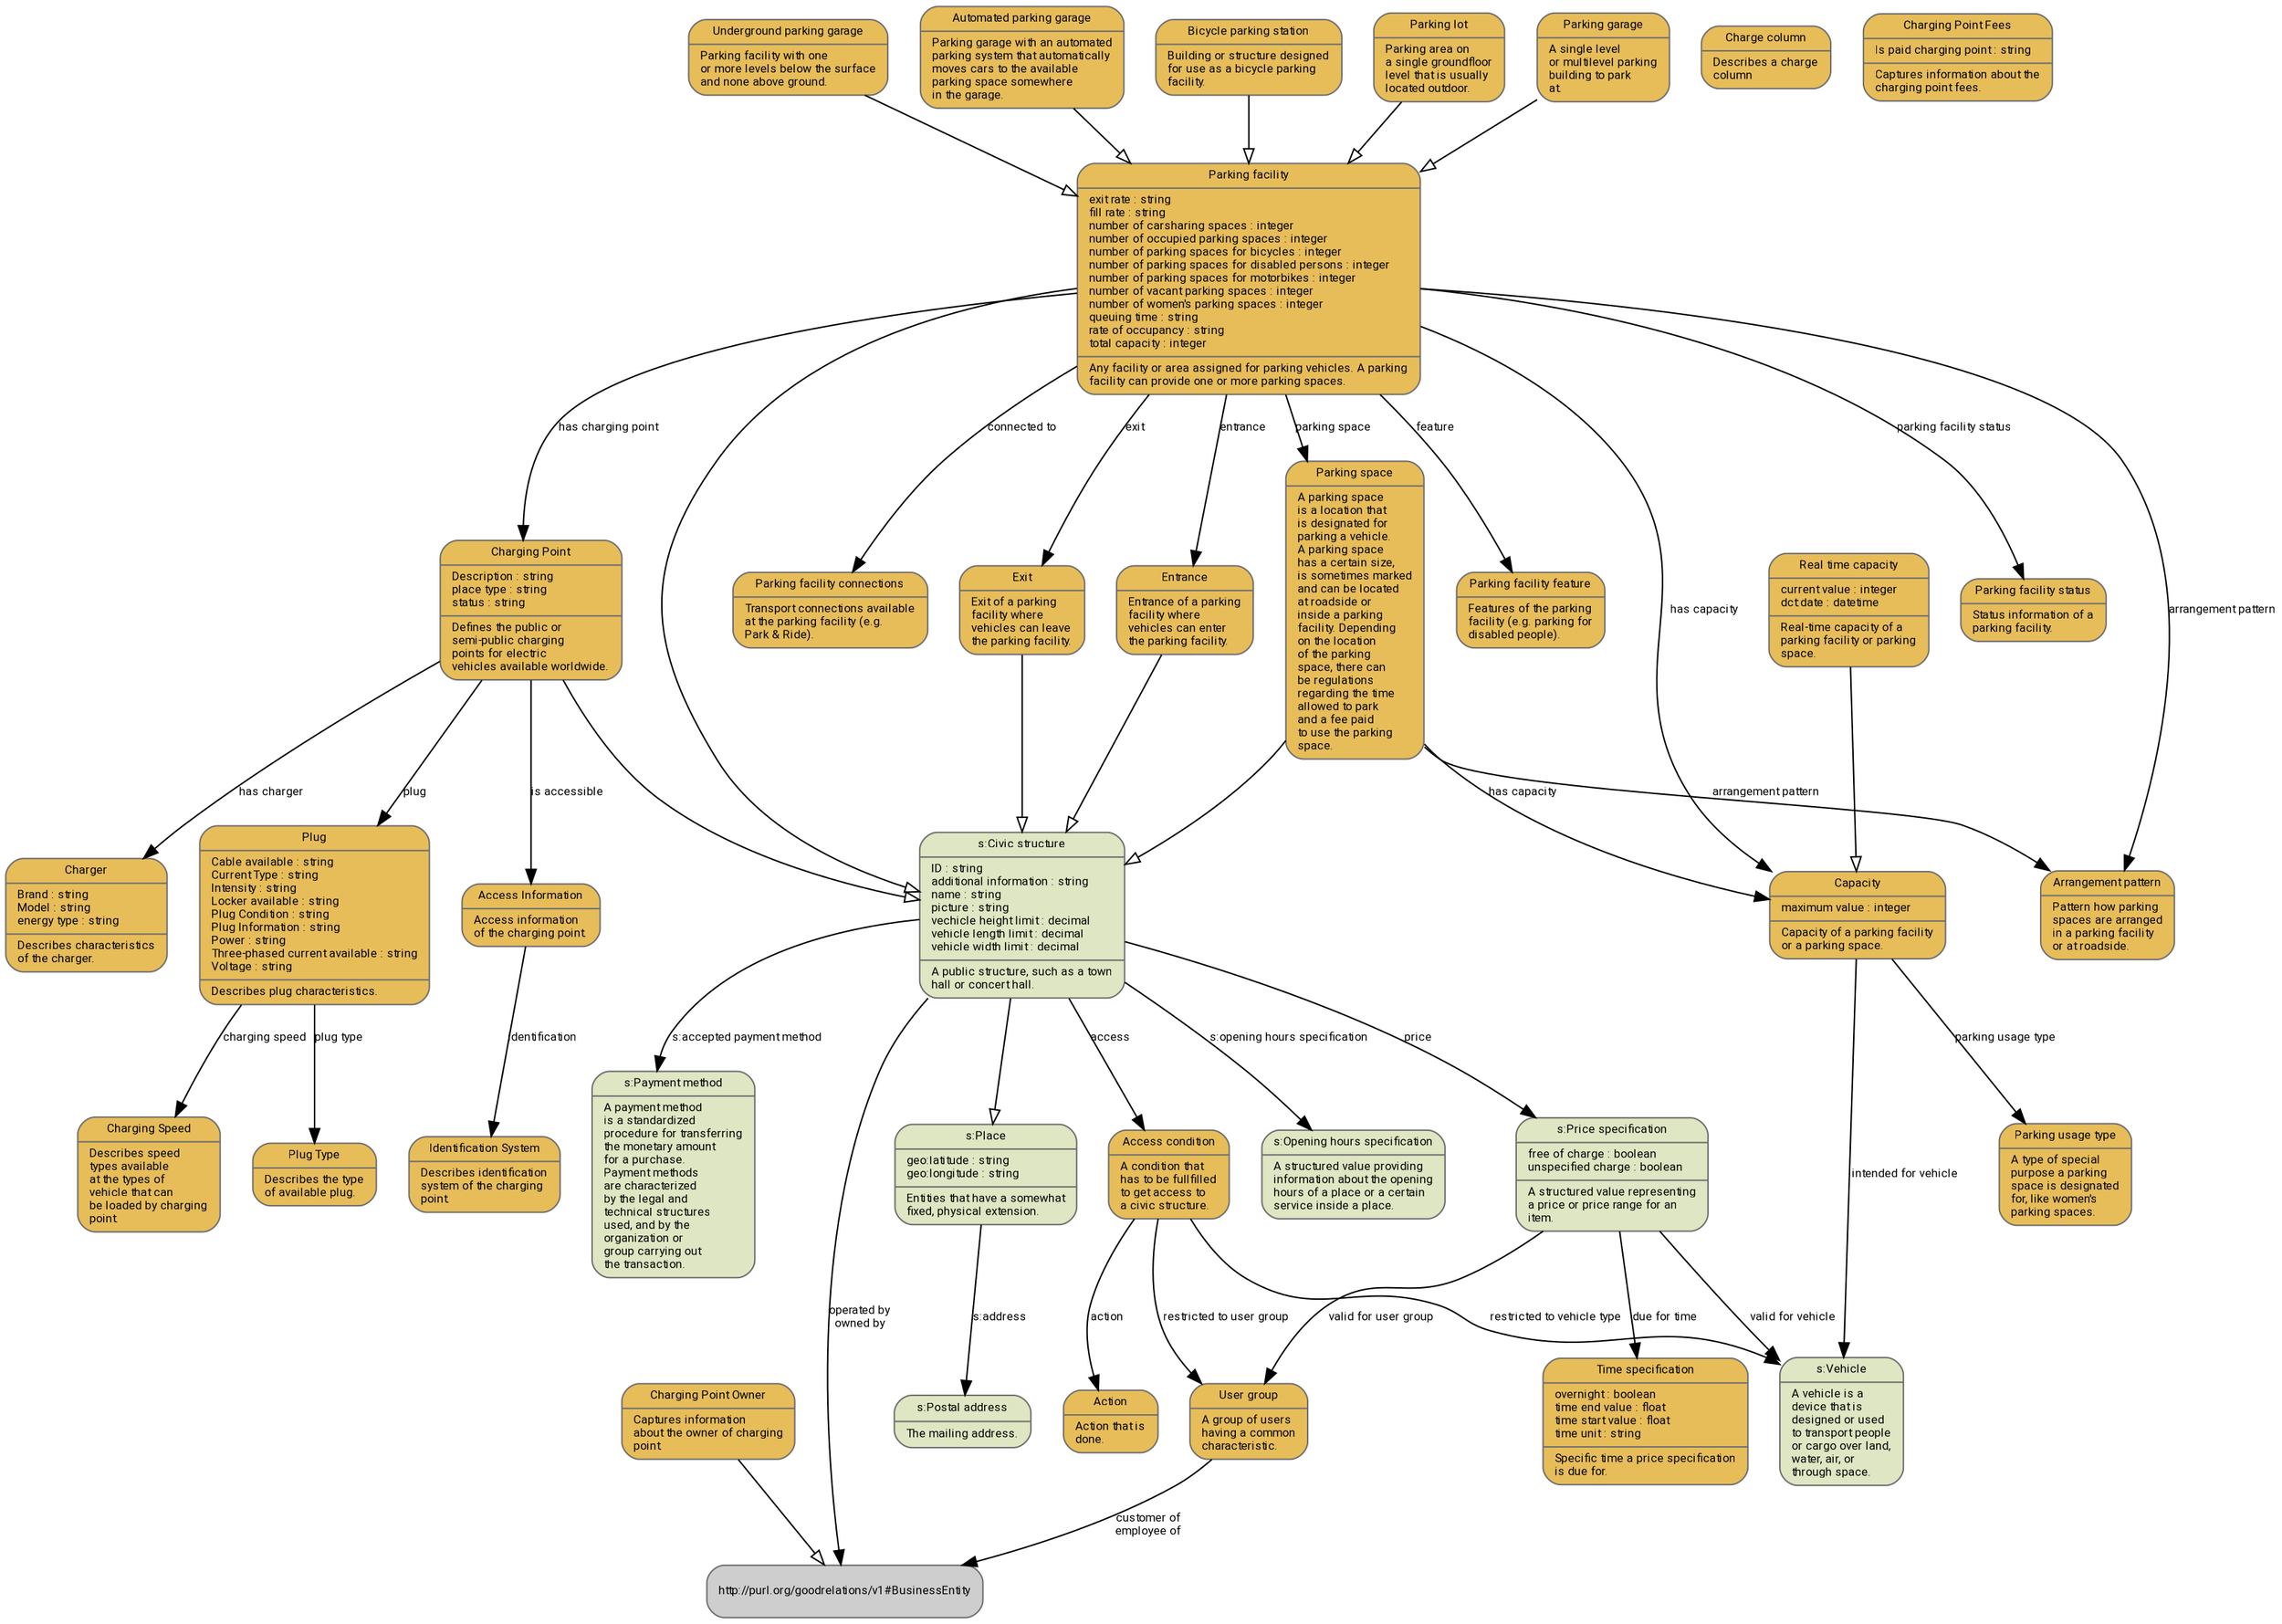 digraph "MobiVoc: Open Mobility Vocabulary" {
        fontname = "Roboto"
        fontsize = 8
        dpi = 300
        overlap=false
        forcelabels=true
        nodesep=0.3
        ratio = fill
        margin=0

        node [
                fontname = "Roboto"
                fontsize = 8
                shape = "Mrecord"
                style=filled
                fontcolor=black
                fillcolor="#CECECE"
                color="#706f6f"
        ]

        edge [
                fontname = "Roboto"
                fontsize = 8
        ]
"http://schema.mobivoc.org/ChargingPoint" [label ="{Charging Point|Description : string\lplace type : string\lstatus : string\l| Defines the public or\lsemi-public charging\lpoints for electric\lvehicles available worldwide.\l}" fillcolor="#E7BD5A"]
"http://schema.mobivoc.org/Capacity" [label ="{Capacity|maximum value : integer\l| Capacity of a parking facility\lor a parking space.\l}" fillcolor="#E7BD5A"]
"http://schema.mobivoc.org/ParkingUsageType" [label ="{Parking usage type|A type of special\lpurpose a parking\lspace is designated\lfor, like women's\lparking spaces.\l}" fillcolor="#E7BD5A"]
"http://schema.org/PostalAddress" [label ="{s:Postal address|The mailing address.\l}" fillcolor="0.2 0.15 0.9"]
"http://schema.mobivoc.org/UserGroup" [label ="{User group|A group of users\lhaving a common\lcharacteristic.\l}" fillcolor="#E7BD5A"]
"http://schema.mobivoc.org/ChargingSpeed" [label ="{Charging Speed|Describes speed\ltypes available\lat the types of\lvehicle that can\lbe loaded by charging\lpoint.\l}" fillcolor="#E7BD5A"]
"http://schema.mobivoc.org/UndergroundParkingGarage" [label ="{Underground parking garage|Parking facility with one\lor more levels below the surface\land none above ground.\l}" fillcolor="#E7BD5A"]
"http://schema.mobivoc.org/ParkingFacilityConnection" [label ="{Parking facility connections|Transport connections available\lat the parking facility (e.g.\lPark & Ride).\l}" fillcolor="#E7BD5A"]
"http://schema.mobivoc.org/ParkingFacilityExit" [label ="{Exit|Exit of a parking\lfacility where\lvehicles can leave\lthe parking facility.\l}" fillcolor="#E7BD5A"]
"http://schema.mobivoc.org/ChargeColumn" [label ="{Charge column|Describes a charge\lcolumn\l}" fillcolor="#E7BD5A"]
"http://schema.mobivoc.org/ParkingFacilityEntrance" [label ="{Entrance|Entrance of a parking\lfacility where\lvehicles can enter\lthe parking facility.\l}" fillcolor="#E7BD5A"]
"http://schema.org/CivicStructure" [label ="{s:Civic structure|ID : string\ladditional information : string\lname : string\lpicture : string\lvechicle height limit : decimal\lvehicle length limit : decimal\lvehicle width limit : decimal\l| A public structure, such as a town\lhall or concert hall.\l}" fillcolor="0.2 0.15 0.9"]
"http://schema.mobivoc.org/IdentificationSystem" [label ="{Identification System|Describes identification\lsystem of the charging\lpoint.\l}" fillcolor="#E7BD5A"]
"http://schema.mobivoc.org/ParkingFacilityFeature" [label ="{Parking facility feature|Features of the parking\lfacility (e.g. parking for\ldisabled people).\l}" fillcolor="#E7BD5A"]
"http://schema.org/Place" [label ="{s:Place|geo:latitude : string\lgeo:longitude : string\l| Entities that have a somewhat\lfixed, physical extension.\l}" fillcolor="0.2 0.15 0.9"]
"http://schema.mobivoc.org/ChargingPointOwner" [label ="{Charging Point Owner|Captures information\labout the owner of charging\lpoint.\l}" fillcolor="#E7BD5A"]
"http://schema.mobivoc.org/ParkingFacility" [label ="{Parking facility|exit rate : string\lfill rate : string\lnumber of carsharing spaces : integer\lnumber of occupied parking spaces : integer\lnumber of parking spaces for bicycles : integer\lnumber of parking spaces for disabled persons : integer\lnumber of parking spaces for motorbikes : integer\lnumber of vacant parking spaces : integer\lnumber of women's parking spaces : integer\lqueuing time : string\lrate of occupancy : string\ltotal capacity : integer\l| Any facility or area assigned for parking vehicles. A parking\lfacility can provide one or more parking spaces.\l}" fillcolor="#E7BD5A"]
"http://schema.mobivoc.org/Action" [label ="{Action|Action that is\ldone.\l}" fillcolor="#E7BD5A"]
"http://schema.org/OpeningHoursSpecification" [label ="{s:Opening hours specification|A structured value providing\linformation about the opening\lhours of a place or a certain\lservice inside a place.\l}" fillcolor="0.2 0.15 0.9"]
"http://schema.mobivoc.org/TimeSpecification" [label ="{Time specification|overnight : boolean\ltime end value : float\ltime start value : float\ltime unit : string\l| Specific time a price specification\lis due for.\l}" fillcolor="#E7BD5A"]
"http://schema.mobivoc.org/RealTimeCapacity" [label ="{Real time capacity|current value : integer\ldct:date : datetime\l| Real-time capacity of a\lparking facility or parking\lspace.\l}" fillcolor="#E7BD5A"]
"http://schema.org/PriceSpecification" [label ="{s:Price specification|free of charge : boolean\lunspecified charge : boolean\l| A structured value representing\la price or price range for an\litem.\l}" fillcolor="0.2 0.15 0.9"]
"http://schema.mobivoc.org/Plug" [label ="{Plug|Cable available : string\lCurrent Type : string\lIntensity : string\lLocker available : string\lPlug Condition : string\lPlug Information : string\lPower : string\lThree-phased current available : string\lVoltage : string\l| Describes  plug characteristics.\l}" fillcolor="#E7BD5A"]
"http://schema.mobivoc.org/ParkingSpace" [label ="{Parking space|A parking space\lis a location that\lis designated for\lparking a vehicle.\lA parking space\lhas a certain size,\lis sometimes marked\land can be located\lat roadside or\linside a parking\lfacility. Depending\lon the location\lof the parking\lspace, there can\lbe regulations\lregarding the time\lallowed to park\land a fee paid\lto use the parking\lspace.\l}" fillcolor="#E7BD5A"]
"http://schema.mobivoc.org/ArrangementPattern" [label ="{Arrangement pattern|Pattern how parking\lspaces are arranged\lin a parking facility\lor at roadside.\l}" fillcolor="#E7BD5A"]
"http://schema.mobivoc.org/AutomatedParkingGarage" [label ="{Automated parking garage|Parking garage with an automated\lparking system that automatically\lmoves cars to the available\lparking space somewhere\lin the garage.\l}" fillcolor="#E7BD5A"]
"http://schema.mobivoc.org/BicycleParkingStation" [label ="{Bicycle parking station|Building or structure designed\lfor use as a bicycle parking\lfacility.\l}" fillcolor="#E7BD5A"]
"http://schema.org/Vehicle" [label ="{s:Vehicle|A vehicle is a\ldevice that is\ldesigned or used\lto transport people\lor cargo over land,\lwater, air, or\lthrough space.\l}" fillcolor="0.2 0.15 0.9"]
"http://schema.mobivoc.org/ParkingLot" [label ="{Parking lot|Parking area on\la single groundfloor\llevel that is usually\llocated outdoor.\l}" fillcolor="#E7BD5A"]
"http://schema.mobivoc.org/ChargingPointFees" [label ="{Charging Point Fees|Is paid charging point : string\l| Captures information about the\lcharging point fees.\l}" fillcolor="#E7BD5A"]
"http://schema.org/PaymentMethod" [label ="{s:Payment method|A payment method\lis a standardized\lprocedure for transferring\lthe monetary amount\lfor a purchase.\lPayment methods\lare characterized\lby the legal and\ltechnical structures\lused, and by the\lorganization or\lgroup carrying out\lthe transaction.\l}" fillcolor="0.2 0.15 0.9"]
"http://schema.mobivoc.org/ParkingGarage" [label ="{Parking garage|A single level\lor multilevel parking\lbuilding to park\lat.\l}" fillcolor="#E7BD5A"]
"http://schema.mobivoc.org/PlugType" [label ="{Plug Type|Describes the type\lof available plug.\l}" fillcolor="#E7BD5A"]
"http://schema.mobivoc.org/AccessInformation" [label ="{Access Information|Access information\lof the charging point.\l}" fillcolor="#E7BD5A"]
"http://schema.mobivoc.org/Charger" [label ="{Charger|Brand : string\lModel : string\lenergy type : string\l| Describes characteristics\lof the charger.\l}" fillcolor="#E7BD5A"]
"http://schema.mobivoc.org/AccessCondition" [label ="{Access condition|A condition that\lhas to be fullfilled\lto get access to\la civic structure.\l}" fillcolor="#E7BD5A"]
"http://schema.mobivoc.org/ParkingFacilityStatus" [label ="{Parking facility status|Status information of a\lparking facility.\l}" fillcolor="#E7BD5A"]
"http://schema.mobivoc.org/UserGroup" -> "http://purl.org/goodrelations/v1#BusinessEntity" [label="customer of
employee of"]
"http://schema.org/CivicStructure" -> "http://purl.org/goodrelations/v1#BusinessEntity" [label="operated by
owned by"]
"http://schema.mobivoc.org/ParkingSpace" -> "http://schema.mobivoc.org/Capacity" [label="has capacity"]
"http://schema.org/PriceSpecification" -> "http://schema.org/Vehicle" [label="valid for vehicle"]
"http://schema.mobivoc.org/ParkingFacility" -> "http://schema.mobivoc.org/Capacity" [label="has capacity"]
"http://schema.mobivoc.org/ChargingPoint" -> "http://schema.mobivoc.org/Plug" [label="plug"]
"http://schema.mobivoc.org/Capacity" -> "http://schema.org/Vehicle" [label="intended for vehicle"]
"http://schema.org/Place" -> "http://schema.org/PostalAddress" [label="s:address"]
"http://schema.mobivoc.org/Plug" -> "http://schema.mobivoc.org/ChargingSpeed" [label="charging speed"]
"http://schema.org/PriceSpecification" -> "http://schema.mobivoc.org/UserGroup" [label="valid for user group"]
"http://schema.mobivoc.org/ParkingFacility" -> "http://schema.mobivoc.org/ParkingFacilityFeature" [label="feature"]
"http://schema.org/CivicStructure" -> "http://schema.mobivoc.org/AccessCondition" [label="access"]
"http://schema.mobivoc.org/ParkingFacility" -> "http://schema.mobivoc.org/ChargingPoint" [label="has charging point"]
"http://schema.mobivoc.org/ChargingPoint" -> "http://schema.mobivoc.org/AccessInformation" [label="is accessible"]
"http://schema.mobivoc.org/AccessInformation" -> "http://schema.mobivoc.org/IdentificationSystem" [label="identification"]
"http://schema.mobivoc.org/ParkingFacility" -> "http://schema.mobivoc.org/ParkingFacilityConnection" [label="connected to"]
"http://schema.mobivoc.org/ParkingFacility" -> "http://schema.mobivoc.org/ParkingFacilityEntrance" [label="entrance"]
"http://schema.mobivoc.org/Plug" -> "http://schema.mobivoc.org/PlugType" [label="plug type"]
"http://schema.mobivoc.org/ParkingFacility" -> "http://schema.mobivoc.org/ParkingSpace" [label="parking space"]
"http://schema.org/CivicStructure" -> "http://schema.org/PaymentMethod" [label="s:accepted payment method"]
"http://schema.mobivoc.org/ParkingFacility" -> "http://schema.mobivoc.org/ParkingFacilityExit" [label="exit"]
"http://schema.mobivoc.org/ParkingFacility" -> "http://schema.mobivoc.org/ArrangementPattern" [label="arrangement pattern"]
"http://schema.mobivoc.org/ChargingPoint" -> "http://schema.mobivoc.org/Charger" [label="has charger"]
"http://schema.mobivoc.org/Capacity" -> "http://schema.mobivoc.org/ParkingUsageType" [label="parking usage type"]
"http://schema.mobivoc.org/AccessCondition" -> "http://schema.mobivoc.org/Action" [label="action"]
"http://schema.org/CivicStructure" -> "http://schema.org/PriceSpecification" [label="price"]
"http://schema.mobivoc.org/AccessCondition" -> "http://schema.mobivoc.org/UserGroup" [label="restricted to user group"]
"http://schema.mobivoc.org/ParkingSpace" -> "http://schema.mobivoc.org/ArrangementPattern" [label="arrangement pattern"]
"http://schema.mobivoc.org/ParkingFacility" -> "http://schema.mobivoc.org/ParkingFacilityStatus" [label="parking facility status"]
"http://schema.org/PriceSpecification" -> "http://schema.mobivoc.org/TimeSpecification" [label="due for time"]
"http://schema.org/CivicStructure" -> "http://schema.org/OpeningHoursSpecification" [label="s:opening hours specification"]
"http://schema.mobivoc.org/AccessCondition" -> "http://schema.org/Vehicle" [label="restricted to vehicle type"]
"http://schema.mobivoc.org/BicycleParkingStation" -> "http://schema.mobivoc.org/ParkingFacility" [arrowhead = "empty"]
"http://schema.mobivoc.org/ParkingFacility" -> "http://schema.org/CivicStructure" [arrowhead = "empty"]
"http://schema.mobivoc.org/ParkingFacilityEntrance" -> "http://schema.org/CivicStructure" [arrowhead = "empty"]
"http://schema.mobivoc.org/ParkingFacilityExit" -> "http://schema.org/CivicStructure" [arrowhead = "empty"]
"http://schema.mobivoc.org/ChargingPoint" -> "http://schema.org/CivicStructure" [arrowhead = "empty"]
"http://schema.mobivoc.org/ParkingSpace" -> "http://schema.org/CivicStructure" [arrowhead = "empty"]
"http://schema.mobivoc.org/RealTimeCapacity" -> "http://schema.mobivoc.org/Capacity" [arrowhead = "empty"]
"http://schema.org/CivicStructure" -> "http://schema.org/Place" [arrowhead = "empty"]
"http://schema.mobivoc.org/ChargingPointOwner" -> "http://purl.org/goodrelations/v1#BusinessEntity" [arrowhead = "empty"]
"http://schema.mobivoc.org/AutomatedParkingGarage" -> "http://schema.mobivoc.org/ParkingFacility" [arrowhead = "empty"]
"http://schema.mobivoc.org/ParkingLot" -> "http://schema.mobivoc.org/ParkingFacility" [arrowhead = "empty"]
"http://schema.mobivoc.org/UndergroundParkingGarage" -> "http://schema.mobivoc.org/ParkingFacility" [arrowhead = "empty"]
"http://schema.mobivoc.org/ParkingGarage" -> "http://schema.mobivoc.org/ParkingFacility" [arrowhead = "empty"]
}